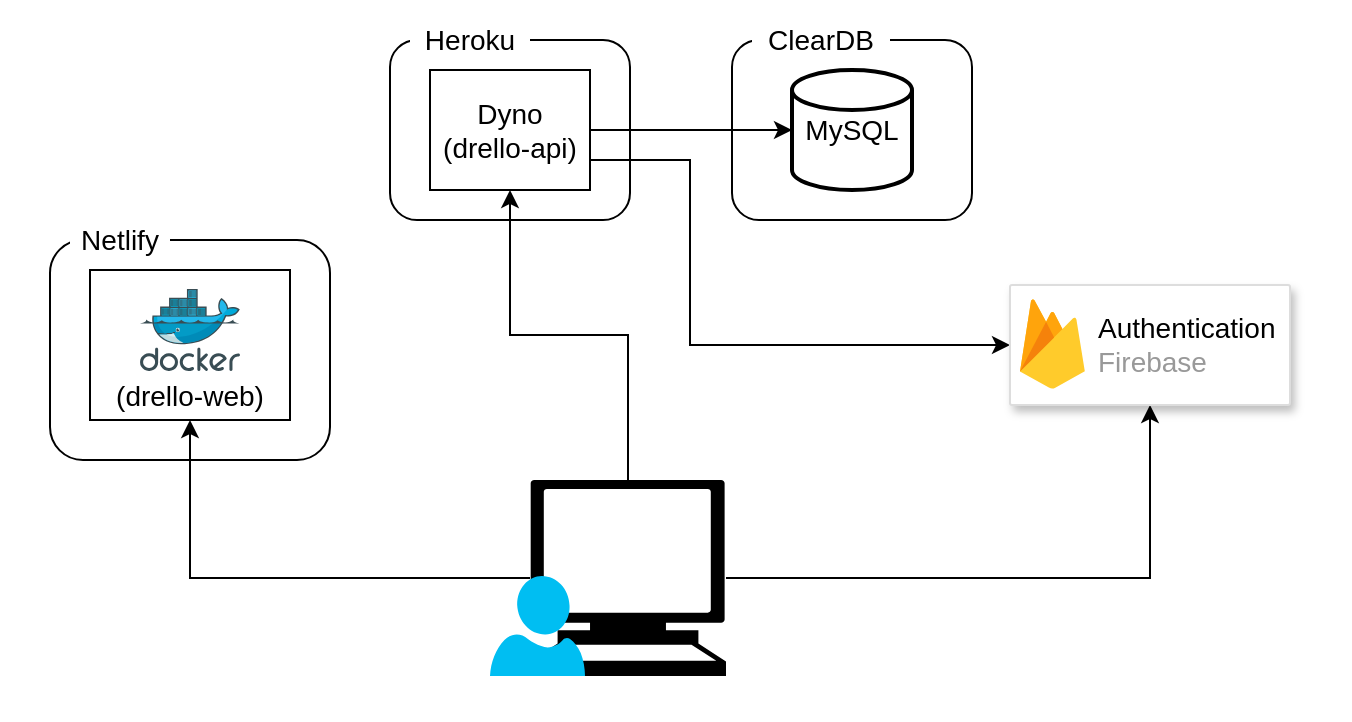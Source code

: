 <mxfile version="14.7.4" type="github">
  <diagram id="Qb-pGNMmlUkJ60Nu40Tt" name="Page-1">
    <mxGraphModel dx="784" dy="443" grid="1" gridSize="10" guides="1" tooltips="1" connect="1" arrows="1" fold="1" page="1" pageScale="1" pageWidth="827" pageHeight="1169" math="0" shadow="0">
      <root>
        <mxCell id="0" />
        <mxCell id="1" parent="0" />
        <mxCell id="jszqNJm5EIXziX5OZCZj-34" value="" style="rounded=1;whiteSpace=wrap;html=1;fillColor=#ffffff;strokeColor=none;" vertex="1" parent="1">
          <mxGeometry x="35" width="675" height="360" as="geometry" />
        </mxCell>
        <mxCell id="jszqNJm5EIXziX5OZCZj-31" value="" style="edgeStyle=orthogonalEdgeStyle;rounded=0;orthogonalLoop=1;jettySize=auto;html=1;entryX=0.5;entryY=1;entryDx=0;entryDy=0;" edge="1" parent="1" source="jszqNJm5EIXziX5OZCZj-1" target="jszqNJm5EIXziX5OZCZj-18">
          <mxGeometry relative="1" as="geometry">
            <mxPoint x="478" y="289" as="targetPoint" />
          </mxGeometry>
        </mxCell>
        <mxCell id="jszqNJm5EIXziX5OZCZj-1" value="" style="shape=mxgraph.signs.tech.computer;html=1;pointerEvents=1;fillColor=#000000;strokeColor=none;verticalLabelPosition=bottom;verticalAlign=top;align=center;" vertex="1" parent="1">
          <mxGeometry x="300" y="240" width="98" height="98" as="geometry" />
        </mxCell>
        <mxCell id="jszqNJm5EIXziX5OZCZj-2" value="" style="verticalLabelPosition=bottom;html=1;verticalAlign=top;align=center;strokeColor=none;fillColor=#00BEF2;shape=mxgraph.azure.user;" vertex="1" parent="1">
          <mxGeometry x="280" y="288" width="47.5" height="50" as="geometry" />
        </mxCell>
        <mxCell id="jszqNJm5EIXziX5OZCZj-4" value="" style="rounded=1;whiteSpace=wrap;html=1;" vertex="1" parent="1">
          <mxGeometry x="60" y="120" width="140" height="110" as="geometry" />
        </mxCell>
        <mxCell id="jszqNJm5EIXziX5OZCZj-5" value="&lt;font style=&quot;font-size: 14px&quot;&gt;Netlify&lt;/font&gt;" style="text;html=1;strokeColor=none;align=center;verticalAlign=middle;whiteSpace=wrap;rounded=0;fillColor=#ffffff;" vertex="1" parent="1">
          <mxGeometry x="70" y="110" width="50" height="20" as="geometry" />
        </mxCell>
        <mxCell id="jszqNJm5EIXziX5OZCZj-7" value="&lt;font style=&quot;font-size: 14px&quot;&gt;&lt;br&gt;&lt;br&gt;&lt;br&gt;(drello-web)&lt;br&gt;&lt;/font&gt;" style="rounded=0;whiteSpace=wrap;html=1;fillColor=#ffffff;" vertex="1" parent="1">
          <mxGeometry x="80" y="135" width="100" height="75" as="geometry" />
        </mxCell>
        <mxCell id="jszqNJm5EIXziX5OZCZj-8" value="" style="rounded=1;whiteSpace=wrap;html=1;" vertex="1" parent="1">
          <mxGeometry x="230" y="20" width="120" height="90" as="geometry" />
        </mxCell>
        <mxCell id="jszqNJm5EIXziX5OZCZj-9" value="&lt;font style=&quot;font-size: 14px&quot;&gt;Heroku&lt;/font&gt;" style="text;html=1;strokeColor=none;align=center;verticalAlign=middle;whiteSpace=wrap;rounded=0;fillColor=#ffffff;" vertex="1" parent="1">
          <mxGeometry x="240" y="10" width="60" height="20" as="geometry" />
        </mxCell>
        <mxCell id="jszqNJm5EIXziX5OZCZj-33" value="" style="edgeStyle=orthogonalEdgeStyle;rounded=0;orthogonalLoop=1;jettySize=auto;html=1;exitX=1;exitY=0.75;exitDx=0;exitDy=0;entryX=0;entryY=0.5;entryDx=0;entryDy=0;" edge="1" parent="1" source="jszqNJm5EIXziX5OZCZj-10" target="jszqNJm5EIXziX5OZCZj-18">
          <mxGeometry relative="1" as="geometry">
            <mxPoint x="170" y="65" as="targetPoint" />
            <Array as="points">
              <mxPoint x="380" y="80" />
              <mxPoint x="380" y="173" />
            </Array>
          </mxGeometry>
        </mxCell>
        <mxCell id="jszqNJm5EIXziX5OZCZj-10" value="&lt;font style=&quot;font-size: 14px&quot;&gt;Dyno&lt;br&gt;(drello-api)&lt;/font&gt;" style="rounded=0;whiteSpace=wrap;html=1;fillColor=#ffffff;" vertex="1" parent="1">
          <mxGeometry x="250" y="35" width="80" height="60" as="geometry" />
        </mxCell>
        <mxCell id="jszqNJm5EIXziX5OZCZj-12" value="" style="rounded=1;whiteSpace=wrap;html=1;" vertex="1" parent="1">
          <mxGeometry x="401" y="20" width="120" height="90" as="geometry" />
        </mxCell>
        <mxCell id="jszqNJm5EIXziX5OZCZj-13" value="&lt;font style=&quot;font-size: 14px&quot;&gt;ClearDB&lt;/font&gt;" style="text;html=1;strokeColor=none;align=center;verticalAlign=middle;whiteSpace=wrap;rounded=0;fillColor=#ffffff;" vertex="1" parent="1">
          <mxGeometry x="411" y="10" width="69" height="20" as="geometry" />
        </mxCell>
        <mxCell id="jszqNJm5EIXziX5OZCZj-15" value="&lt;font style=&quot;font-size: 14px&quot;&gt;MySQL&lt;/font&gt;" style="strokeWidth=2;html=1;shape=mxgraph.flowchart.database;whiteSpace=wrap;fillColor=#ffffff;" vertex="1" parent="1">
          <mxGeometry x="431" y="35" width="60" height="60" as="geometry" />
        </mxCell>
        <mxCell id="jszqNJm5EIXziX5OZCZj-18" value="" style="strokeColor=#dddddd;shadow=1;strokeWidth=1;rounded=1;absoluteArcSize=1;arcSize=2;fillColor=#ffffff;" vertex="1" parent="1">
          <mxGeometry x="540" y="142.5" width="140" height="60" as="geometry" />
        </mxCell>
        <mxCell id="jszqNJm5EIXziX5OZCZj-19" value="&lt;font style=&quot;font-size: 14px&quot;&gt;&lt;font color=&quot;#000000&quot; style=&quot;font-size: 14px&quot;&gt;Authentication&lt;/font&gt;&lt;br&gt;Firebase&lt;/font&gt;" style="dashed=0;connectable=0;html=1;fillColor=#5184F3;strokeColor=none;shape=mxgraph.gcp2.firebase;part=1;labelPosition=right;verticalLabelPosition=middle;align=left;verticalAlign=middle;spacingLeft=5;fontColor=#999999;fontSize=12;" vertex="1" parent="jszqNJm5EIXziX5OZCZj-18">
          <mxGeometry width="32.4" height="45" relative="1" as="geometry">
            <mxPoint x="5" y="7" as="offset" />
          </mxGeometry>
        </mxCell>
        <mxCell id="jszqNJm5EIXziX5OZCZj-23" value="" style="aspect=fixed;html=1;points=[];align=center;image;fontSize=12;image=img/lib/mscae/Docker.svg;fillColor=#ffffff;" vertex="1" parent="1">
          <mxGeometry x="105" y="144.5" width="50" height="41" as="geometry" />
        </mxCell>
        <mxCell id="jszqNJm5EIXziX5OZCZj-26" value="" style="edgeStyle=orthogonalEdgeStyle;rounded=0;orthogonalLoop=1;jettySize=auto;html=1;entryX=0.5;entryY=1;entryDx=0;entryDy=0;" edge="1" parent="1" source="jszqNJm5EIXziX5OZCZj-1" target="jszqNJm5EIXziX5OZCZj-7">
          <mxGeometry relative="1" as="geometry">
            <mxPoint x="231" y="289" as="targetPoint" />
          </mxGeometry>
        </mxCell>
        <mxCell id="jszqNJm5EIXziX5OZCZj-28" value="" style="edgeStyle=orthogonalEdgeStyle;rounded=0;orthogonalLoop=1;jettySize=auto;html=1;entryX=0.5;entryY=1;entryDx=0;entryDy=0;" edge="1" parent="1" source="jszqNJm5EIXziX5OZCZj-1" target="jszqNJm5EIXziX5OZCZj-10">
          <mxGeometry relative="1" as="geometry">
            <mxPoint x="349.0" y="160" as="targetPoint" />
          </mxGeometry>
        </mxCell>
        <mxCell id="jszqNJm5EIXziX5OZCZj-29" value="" style="edgeStyle=orthogonalEdgeStyle;rounded=0;orthogonalLoop=1;jettySize=auto;html=1;" edge="1" parent="1" source="jszqNJm5EIXziX5OZCZj-10" target="jszqNJm5EIXziX5OZCZj-15">
          <mxGeometry relative="1" as="geometry" />
        </mxCell>
      </root>
    </mxGraphModel>
  </diagram>
</mxfile>

